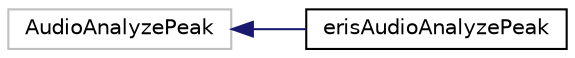 digraph "Graphical Class Hierarchy"
{
 // LATEX_PDF_SIZE
  edge [fontname="Helvetica",fontsize="10",labelfontname="Helvetica",labelfontsize="10"];
  node [fontname="Helvetica",fontsize="10",shape=record];
  rankdir="LR";
  Node301 [label="AudioAnalyzePeak",height=0.2,width=0.4,color="grey75", fillcolor="white", style="filled",tooltip=" "];
  Node301 -> Node0 [dir="back",color="midnightblue",fontsize="10",style="solid",fontname="Helvetica"];
  Node0 [label="erisAudioAnalyzePeak",height=0.2,width=0.4,color="black", fillcolor="white", style="filled",URL="$classeris_audio_analyze_peak.html",tooltip=" "];
}
